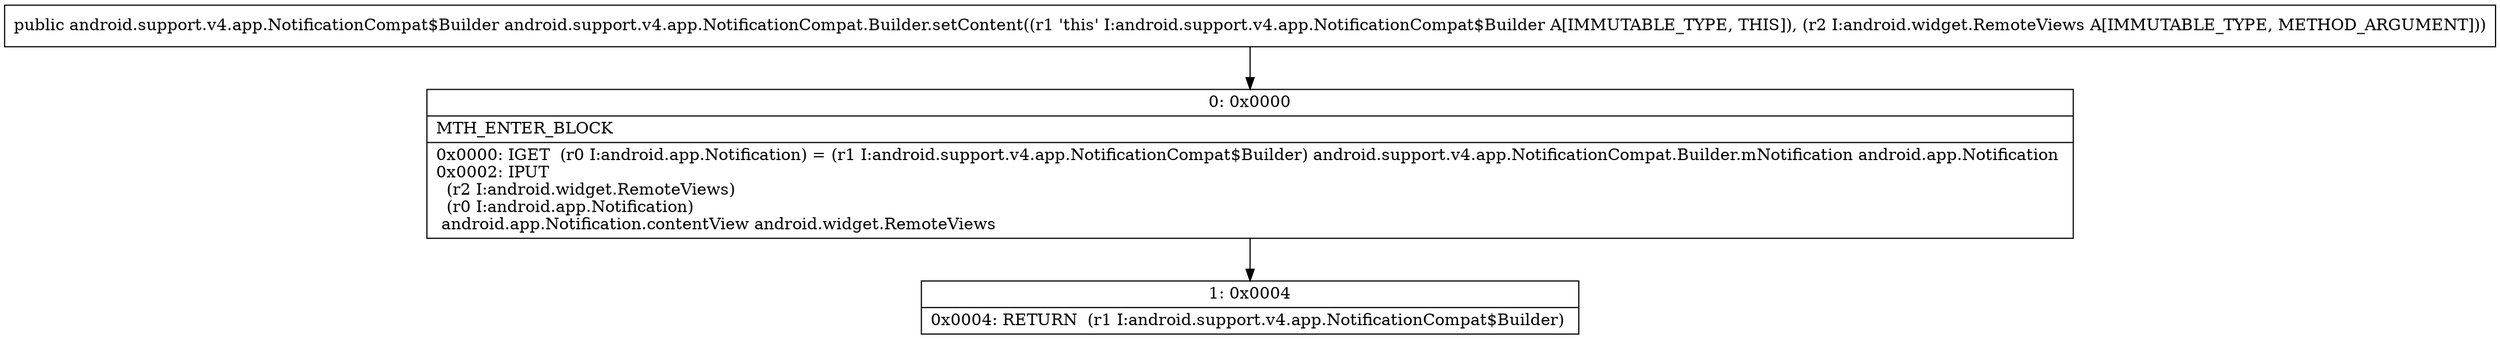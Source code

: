 digraph "CFG forandroid.support.v4.app.NotificationCompat.Builder.setContent(Landroid\/widget\/RemoteViews;)Landroid\/support\/v4\/app\/NotificationCompat$Builder;" {
Node_0 [shape=record,label="{0\:\ 0x0000|MTH_ENTER_BLOCK\l|0x0000: IGET  (r0 I:android.app.Notification) = (r1 I:android.support.v4.app.NotificationCompat$Builder) android.support.v4.app.NotificationCompat.Builder.mNotification android.app.Notification \l0x0002: IPUT  \l  (r2 I:android.widget.RemoteViews)\l  (r0 I:android.app.Notification)\l android.app.Notification.contentView android.widget.RemoteViews \l}"];
Node_1 [shape=record,label="{1\:\ 0x0004|0x0004: RETURN  (r1 I:android.support.v4.app.NotificationCompat$Builder) \l}"];
MethodNode[shape=record,label="{public android.support.v4.app.NotificationCompat$Builder android.support.v4.app.NotificationCompat.Builder.setContent((r1 'this' I:android.support.v4.app.NotificationCompat$Builder A[IMMUTABLE_TYPE, THIS]), (r2 I:android.widget.RemoteViews A[IMMUTABLE_TYPE, METHOD_ARGUMENT])) }"];
MethodNode -> Node_0;
Node_0 -> Node_1;
}

